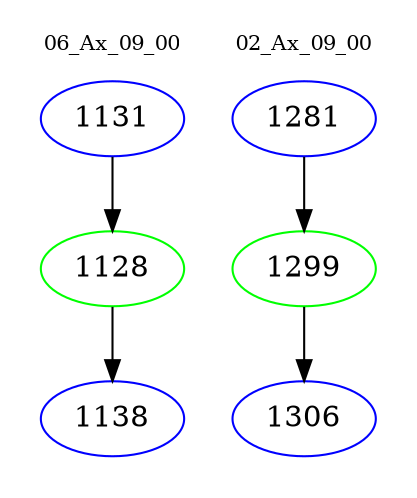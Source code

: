 digraph{
subgraph cluster_0 {
color = white
label = "06_Ax_09_00";
fontsize=10;
T0_1131 [label="1131", color="blue"]
T0_1131 -> T0_1128 [color="black"]
T0_1128 [label="1128", color="green"]
T0_1128 -> T0_1138 [color="black"]
T0_1138 [label="1138", color="blue"]
}
subgraph cluster_1 {
color = white
label = "02_Ax_09_00";
fontsize=10;
T1_1281 [label="1281", color="blue"]
T1_1281 -> T1_1299 [color="black"]
T1_1299 [label="1299", color="green"]
T1_1299 -> T1_1306 [color="black"]
T1_1306 [label="1306", color="blue"]
}
}
